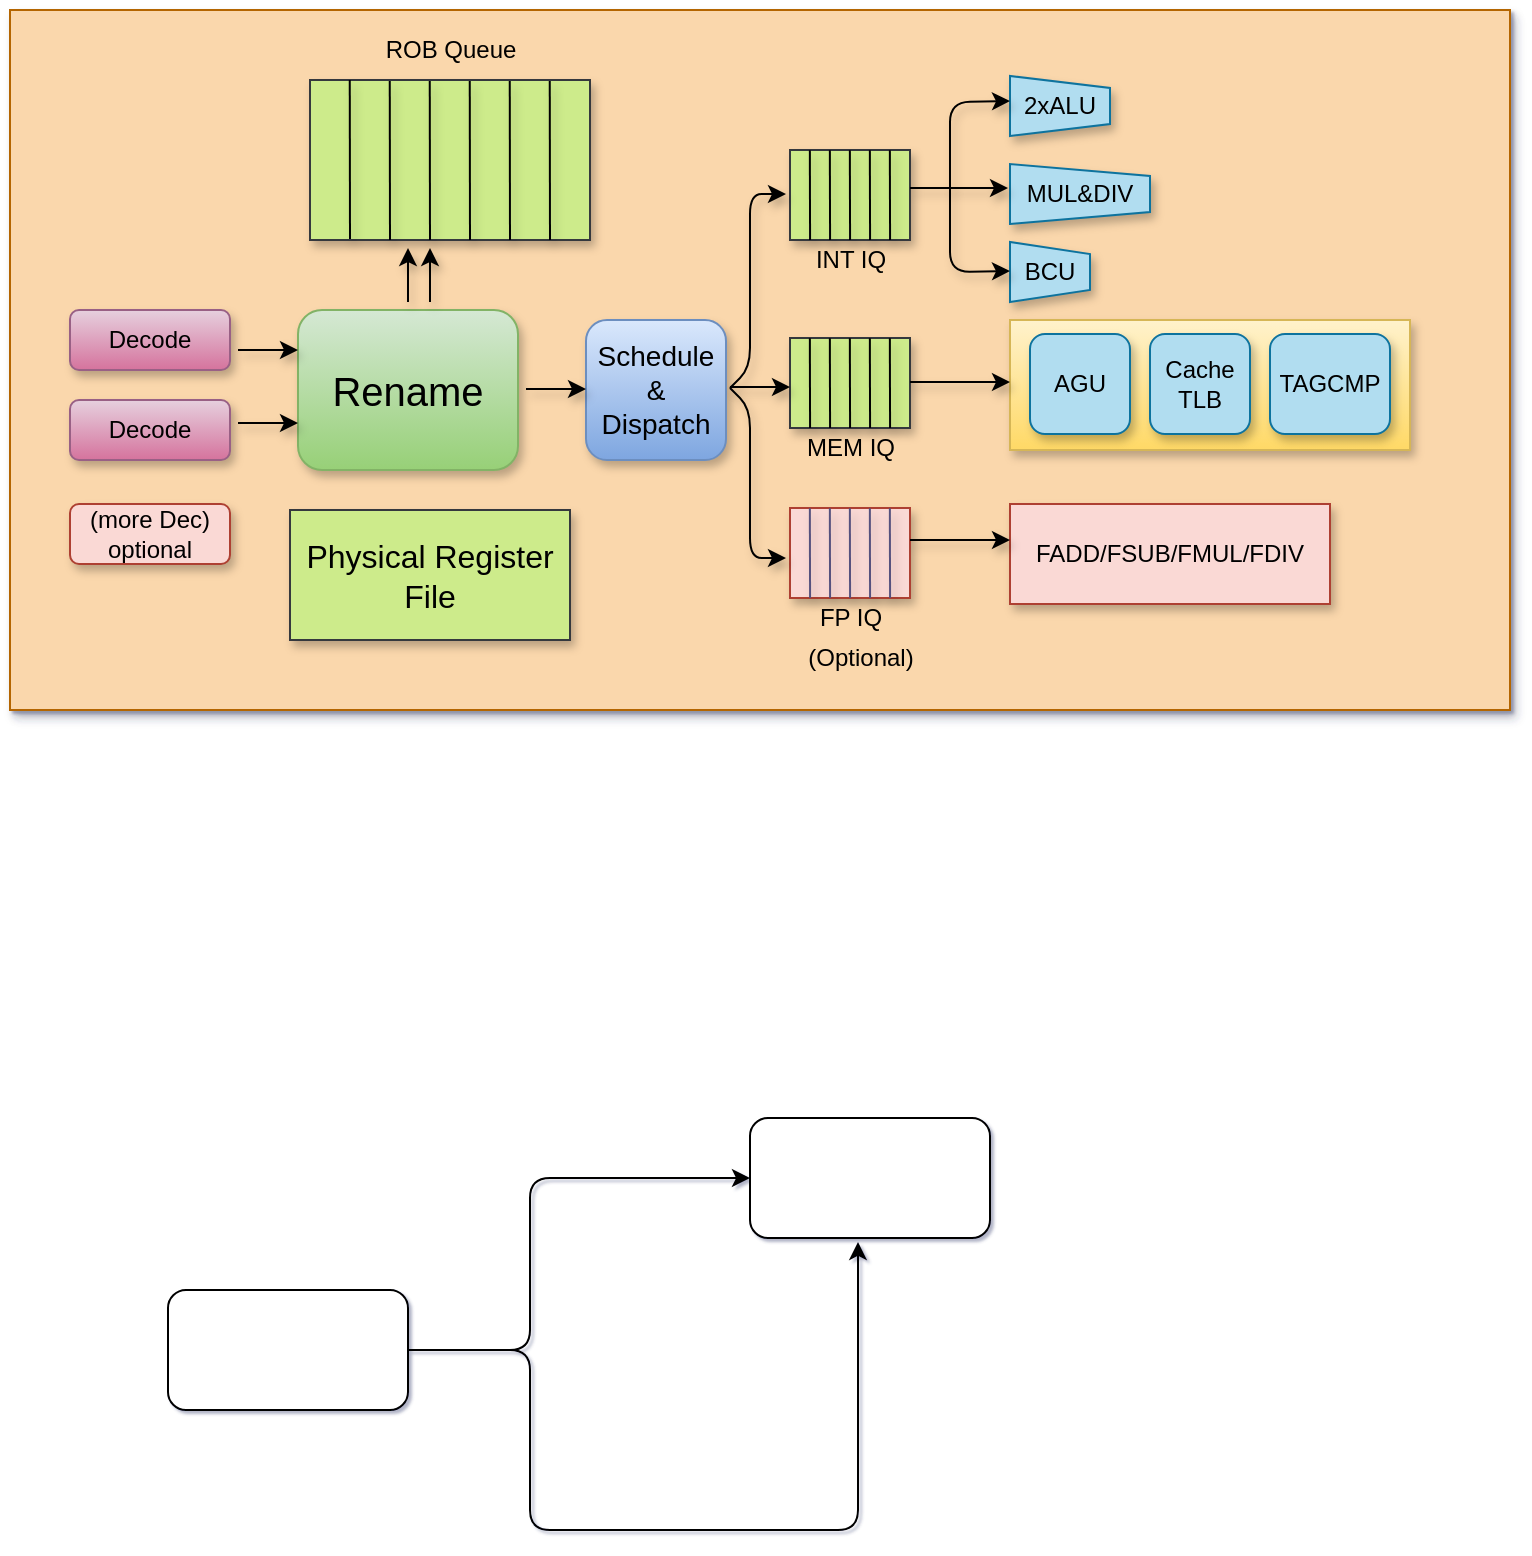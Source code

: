 <mxfile version="12.3.2" type="device" pages="1"><diagram id="cyuIXxctBge4k5hBT73x" name="Page-1"><mxGraphModel dx="852" dy="494" grid="1" gridSize="10" guides="1" tooltips="1" connect="1" arrows="1" fold="1" page="1" pageScale="1" pageWidth="827" pageHeight="1169" math="0" shadow="1"><root><mxCell id="0"/><mxCell id="1" parent="0"/><mxCell id="Bk3wlanV2xnktulfWMfG-70" value="" style="rounded=0;whiteSpace=wrap;html=1;shadow=1;fillColor=#fad7ac;strokeColor=#b46504;" parent="1" vertex="1"><mxGeometry x="60" width="750" height="350" as="geometry"/></mxCell><mxCell id="Bk3wlanV2xnktulfWMfG-1" value="Decode" style="rounded=1;whiteSpace=wrap;html=1;shadow=1;gradientColor=#d5739d;fillColor=#e6d0de;strokeColor=#996185;" parent="1" vertex="1"><mxGeometry x="90" y="150" width="80" height="30" as="geometry"/></mxCell><mxCell id="Bk3wlanV2xnktulfWMfG-3" value="&lt;font style=&quot;font-size: 20px&quot;&gt;Rename&lt;/font&gt;" style="rounded=1;whiteSpace=wrap;html=1;shadow=1;fillColor=#d5e8d4;strokeColor=#82b366;gradientColor=#97d077;" parent="1" vertex="1"><mxGeometry x="204" y="150" width="110" height="80" as="geometry"/></mxCell><mxCell id="Bk3wlanV2xnktulfWMfG-5" value="Decode" style="rounded=1;whiteSpace=wrap;html=1;shadow=1;gradientColor=#d5739d;fillColor=#e6d0de;strokeColor=#996185;" parent="1" vertex="1"><mxGeometry x="90" y="195" width="80" height="30" as="geometry"/></mxCell><mxCell id="Bk3wlanV2xnktulfWMfG-6" value="" style="rounded=0;whiteSpace=wrap;html=1;shadow=1;fillColor=#cdeb8b;strokeColor=#36393d;" parent="1" vertex="1"><mxGeometry x="450" y="70" width="60" height="45" as="geometry"/></mxCell><mxCell id="Bk3wlanV2xnktulfWMfG-7" value="" style="endArrow=none;html=1;exitX=0.192;exitY=1;exitDx=0;exitDy=0;exitPerimeter=0;entryX=0.191;entryY=0.004;entryDx=0;entryDy=0;entryPerimeter=0;shadow=1;" parent="1" edge="1"><mxGeometry width="50" height="50" relative="1" as="geometry"><mxPoint x="460.04" y="115" as="sourcePoint"/><mxPoint x="459.92" y="70.18" as="targetPoint"/></mxGeometry></mxCell><mxCell id="Bk3wlanV2xnktulfWMfG-8" value="" style="endArrow=none;html=1;exitX=0.192;exitY=1;exitDx=0;exitDy=0;exitPerimeter=0;entryX=0.191;entryY=0.004;entryDx=0;entryDy=0;entryPerimeter=0;shadow=1;" parent="1" edge="1"><mxGeometry width="50" height="50" relative="1" as="geometry"><mxPoint x="470.04" y="115" as="sourcePoint"/><mxPoint x="469.92" y="70.18" as="targetPoint"/></mxGeometry></mxCell><mxCell id="Bk3wlanV2xnktulfWMfG-9" value="" style="endArrow=none;html=1;exitX=0.192;exitY=1;exitDx=0;exitDy=0;exitPerimeter=0;entryX=0.191;entryY=0.004;entryDx=0;entryDy=0;entryPerimeter=0;shadow=1;" parent="1" edge="1"><mxGeometry width="50" height="50" relative="1" as="geometry"><mxPoint x="480.04" y="115" as="sourcePoint"/><mxPoint x="479.92" y="70.18" as="targetPoint"/></mxGeometry></mxCell><mxCell id="Bk3wlanV2xnktulfWMfG-10" value="" style="endArrow=none;html=1;exitX=0.192;exitY=1;exitDx=0;exitDy=0;exitPerimeter=0;entryX=0.191;entryY=0.004;entryDx=0;entryDy=0;entryPerimeter=0;shadow=1;" parent="1" edge="1"><mxGeometry width="50" height="50" relative="1" as="geometry"><mxPoint x="490.04" y="115" as="sourcePoint"/><mxPoint x="489.92" y="70.18" as="targetPoint"/></mxGeometry></mxCell><mxCell id="Bk3wlanV2xnktulfWMfG-11" value="" style="endArrow=none;html=1;exitX=0.192;exitY=1;exitDx=0;exitDy=0;exitPerimeter=0;entryX=0.191;entryY=0.004;entryDx=0;entryDy=0;entryPerimeter=0;shadow=1;" parent="1" edge="1"><mxGeometry width="50" height="50" relative="1" as="geometry"><mxPoint x="500.04" y="115" as="sourcePoint"/><mxPoint x="499.92" y="70.18" as="targetPoint"/></mxGeometry></mxCell><mxCell id="Bk3wlanV2xnktulfWMfG-12" value="&lt;font style=&quot;font-size: 14px&quot;&gt;Schedule &amp;amp;&lt;br&gt;Dispatch&lt;/font&gt;" style="rounded=1;whiteSpace=wrap;html=1;shadow=1;gradientColor=#7ea6e0;fillColor=#dae8fc;strokeColor=#6c8ebf;" parent="1" vertex="1"><mxGeometry x="348" y="155" width="70" height="70" as="geometry"/></mxCell><mxCell id="Bk3wlanV2xnktulfWMfG-13" value="" style="rounded=0;whiteSpace=wrap;html=1;shadow=1;fillColor=#cdeb8b;strokeColor=#36393d;" parent="1" vertex="1"><mxGeometry x="450" y="164" width="60" height="45" as="geometry"/></mxCell><mxCell id="Bk3wlanV2xnktulfWMfG-14" value="" style="endArrow=none;html=1;exitX=0.192;exitY=1;exitDx=0;exitDy=0;exitPerimeter=0;entryX=0.191;entryY=0.004;entryDx=0;entryDy=0;entryPerimeter=0;shadow=1;" parent="1" edge="1"><mxGeometry width="50" height="50" relative="1" as="geometry"><mxPoint x="460.04" y="209.0" as="sourcePoint"/><mxPoint x="459.92" y="164.18" as="targetPoint"/></mxGeometry></mxCell><mxCell id="Bk3wlanV2xnktulfWMfG-15" value="" style="endArrow=none;html=1;exitX=0.192;exitY=1;exitDx=0;exitDy=0;exitPerimeter=0;entryX=0.191;entryY=0.004;entryDx=0;entryDy=0;entryPerimeter=0;shadow=1;" parent="1" edge="1"><mxGeometry width="50" height="50" relative="1" as="geometry"><mxPoint x="470.04" y="209.0" as="sourcePoint"/><mxPoint x="469.92" y="164.18" as="targetPoint"/></mxGeometry></mxCell><mxCell id="Bk3wlanV2xnktulfWMfG-16" value="" style="endArrow=none;html=1;exitX=0.192;exitY=1;exitDx=0;exitDy=0;exitPerimeter=0;entryX=0.191;entryY=0.004;entryDx=0;entryDy=0;entryPerimeter=0;shadow=1;" parent="1" edge="1"><mxGeometry width="50" height="50" relative="1" as="geometry"><mxPoint x="480.04" y="209.0" as="sourcePoint"/><mxPoint x="479.92" y="164.18" as="targetPoint"/></mxGeometry></mxCell><mxCell id="Bk3wlanV2xnktulfWMfG-17" value="" style="endArrow=none;html=1;exitX=0.192;exitY=1;exitDx=0;exitDy=0;exitPerimeter=0;entryX=0.191;entryY=0.004;entryDx=0;entryDy=0;entryPerimeter=0;shadow=1;" parent="1" edge="1"><mxGeometry width="50" height="50" relative="1" as="geometry"><mxPoint x="490.04" y="209.0" as="sourcePoint"/><mxPoint x="489.92" y="164.18" as="targetPoint"/></mxGeometry></mxCell><mxCell id="Bk3wlanV2xnktulfWMfG-18" value="" style="endArrow=none;html=1;exitX=0.192;exitY=1;exitDx=0;exitDy=0;exitPerimeter=0;entryX=0.191;entryY=0.004;entryDx=0;entryDy=0;entryPerimeter=0;shadow=1;" parent="1" edge="1"><mxGeometry width="50" height="50" relative="1" as="geometry"><mxPoint x="500.04" y="209.0" as="sourcePoint"/><mxPoint x="499.92" y="164.18" as="targetPoint"/></mxGeometry></mxCell><mxCell id="Bk3wlanV2xnktulfWMfG-19" value="" style="rounded=0;whiteSpace=wrap;html=1;fillColor=#fad9d5;strokeColor=#ae4132;shadow=1;" parent="1" vertex="1"><mxGeometry x="450" y="249" width="60" height="45" as="geometry"/></mxCell><mxCell id="Bk3wlanV2xnktulfWMfG-20" value="" style="endArrow=none;html=1;exitX=0.192;exitY=1;exitDx=0;exitDy=0;exitPerimeter=0;entryX=0.191;entryY=0.004;entryDx=0;entryDy=0;entryPerimeter=0;fillColor=#d0cee2;strokeColor=#56517e;shadow=1;" parent="1" edge="1"><mxGeometry width="50" height="50" relative="1" as="geometry"><mxPoint x="460.04" y="294.0" as="sourcePoint"/><mxPoint x="459.92" y="249.18" as="targetPoint"/></mxGeometry></mxCell><mxCell id="Bk3wlanV2xnktulfWMfG-21" value="" style="endArrow=none;html=1;exitX=0.192;exitY=1;exitDx=0;exitDy=0;exitPerimeter=0;entryX=0.191;entryY=0.004;entryDx=0;entryDy=0;entryPerimeter=0;fillColor=#d0cee2;strokeColor=#56517e;shadow=1;" parent="1" edge="1"><mxGeometry width="50" height="50" relative="1" as="geometry"><mxPoint x="470.04" y="294.0" as="sourcePoint"/><mxPoint x="469.92" y="249.18" as="targetPoint"/></mxGeometry></mxCell><mxCell id="Bk3wlanV2xnktulfWMfG-22" value="" style="endArrow=none;html=1;exitX=0.192;exitY=1;exitDx=0;exitDy=0;exitPerimeter=0;entryX=0.191;entryY=0.004;entryDx=0;entryDy=0;entryPerimeter=0;fillColor=#d0cee2;strokeColor=#56517e;shadow=1;" parent="1" edge="1"><mxGeometry width="50" height="50" relative="1" as="geometry"><mxPoint x="480.04" y="294.0" as="sourcePoint"/><mxPoint x="479.92" y="249.18" as="targetPoint"/></mxGeometry></mxCell><mxCell id="Bk3wlanV2xnktulfWMfG-23" value="" style="endArrow=none;html=1;exitX=0.192;exitY=1;exitDx=0;exitDy=0;exitPerimeter=0;entryX=0.191;entryY=0.004;entryDx=0;entryDy=0;entryPerimeter=0;fillColor=#d0cee2;strokeColor=#56517e;shadow=1;" parent="1" edge="1"><mxGeometry width="50" height="50" relative="1" as="geometry"><mxPoint x="490.04" y="294.0" as="sourcePoint"/><mxPoint x="489.92" y="249.18" as="targetPoint"/></mxGeometry></mxCell><mxCell id="Bk3wlanV2xnktulfWMfG-24" value="" style="endArrow=none;html=1;exitX=0.192;exitY=1;exitDx=0;exitDy=0;exitPerimeter=0;entryX=0.191;entryY=0.004;entryDx=0;entryDy=0;entryPerimeter=0;fillColor=#d0cee2;strokeColor=#56517e;shadow=1;" parent="1" edge="1"><mxGeometry width="50" height="50" relative="1" as="geometry"><mxPoint x="500.04" y="294.0" as="sourcePoint"/><mxPoint x="499.92" y="249.18" as="targetPoint"/></mxGeometry></mxCell><mxCell id="Bk3wlanV2xnktulfWMfG-25" value="INT IQ" style="text;html=1;align=center;verticalAlign=middle;resizable=0;points=[];;autosize=1;shadow=1;" parent="1" vertex="1"><mxGeometry x="455" y="115" width="50" height="20" as="geometry"/></mxCell><mxCell id="Bk3wlanV2xnktulfWMfG-26" value="MEM IQ" style="text;html=1;align=center;verticalAlign=middle;resizable=0;points=[];;autosize=1;shadow=1;" parent="1" vertex="1"><mxGeometry x="450" y="209" width="60" height="20" as="geometry"/></mxCell><mxCell id="Bk3wlanV2xnktulfWMfG-27" value="FP IQ" style="text;html=1;align=center;verticalAlign=middle;resizable=0;points=[];;autosize=1;shadow=1;" parent="1" vertex="1"><mxGeometry x="455" y="294" width="50" height="20" as="geometry"/></mxCell><mxCell id="Bk3wlanV2xnktulfWMfG-28" value="(Optional)" style="text;html=1;align=center;verticalAlign=middle;resizable=0;points=[];;autosize=1;shadow=1;" parent="1" vertex="1"><mxGeometry x="450" y="314" width="70" height="20" as="geometry"/></mxCell><mxCell id="Bk3wlanV2xnktulfWMfG-29" value="2xALU" style="shape=trapezoid;perimeter=trapezoidPerimeter;whiteSpace=wrap;html=1;flipV=1;direction=south;shadow=1;fillColor=#b1ddf0;strokeColor=#10739e;" parent="1" vertex="1"><mxGeometry x="560" y="33" width="50" height="30" as="geometry"/></mxCell><mxCell id="Bk3wlanV2xnktulfWMfG-31" value="" style="rounded=0;whiteSpace=wrap;html=1;shadow=1;fillColor=#cdeb8b;strokeColor=#36393d;" parent="1" vertex="1"><mxGeometry x="210" y="35" width="140" height="80" as="geometry"/></mxCell><mxCell id="Bk3wlanV2xnktulfWMfG-33" value="" style="endArrow=none;html=1;entryX=0.168;entryY=0.006;entryDx=0;entryDy=0;entryPerimeter=0;shadow=1;" parent="1" edge="1"><mxGeometry width="50" height="50" relative="1" as="geometry"><mxPoint x="250" y="115" as="sourcePoint"/><mxPoint x="249.88" y="35.48" as="targetPoint"/></mxGeometry></mxCell><mxCell id="Bk3wlanV2xnktulfWMfG-34" value="" style="endArrow=none;html=1;entryX=0.168;entryY=0.006;entryDx=0;entryDy=0;entryPerimeter=0;shadow=1;" parent="1" edge="1"><mxGeometry width="50" height="50" relative="1" as="geometry"><mxPoint x="270" y="115" as="sourcePoint"/><mxPoint x="269.88" y="35.48" as="targetPoint"/></mxGeometry></mxCell><mxCell id="Bk3wlanV2xnktulfWMfG-35" value="" style="endArrow=none;html=1;entryX=0.168;entryY=0.006;entryDx=0;entryDy=0;entryPerimeter=0;shadow=1;" parent="1" edge="1"><mxGeometry width="50" height="50" relative="1" as="geometry"><mxPoint x="290" y="115" as="sourcePoint"/><mxPoint x="289.88" y="35.48" as="targetPoint"/></mxGeometry></mxCell><mxCell id="Bk3wlanV2xnktulfWMfG-36" value="" style="endArrow=none;html=1;entryX=0.168;entryY=0.006;entryDx=0;entryDy=0;entryPerimeter=0;shadow=1;" parent="1" edge="1"><mxGeometry width="50" height="50" relative="1" as="geometry"><mxPoint x="310" y="115" as="sourcePoint"/><mxPoint x="309.88" y="35.48" as="targetPoint"/></mxGeometry></mxCell><mxCell id="Bk3wlanV2xnktulfWMfG-37" value="" style="endArrow=none;html=1;entryX=0.168;entryY=0.006;entryDx=0;entryDy=0;entryPerimeter=0;shadow=1;" parent="1" edge="1"><mxGeometry width="50" height="50" relative="1" as="geometry"><mxPoint x="330" y="115" as="sourcePoint"/><mxPoint x="329.88" y="35.48" as="targetPoint"/></mxGeometry></mxCell><mxCell id="Bk3wlanV2xnktulfWMfG-38" value="" style="endArrow=none;html=1;entryX=0.168;entryY=0.006;entryDx=0;entryDy=0;entryPerimeter=0;shadow=1;" parent="1" edge="1"><mxGeometry width="50" height="50" relative="1" as="geometry"><mxPoint x="230" y="114.5" as="sourcePoint"/><mxPoint x="229.88" y="34.98" as="targetPoint"/></mxGeometry></mxCell><mxCell id="Bk3wlanV2xnktulfWMfG-39" value="ROB Queue" style="text;html=1;align=center;verticalAlign=middle;resizable=0;points=[];;autosize=1;shadow=1;" parent="1" vertex="1"><mxGeometry x="240" y="10" width="80" height="20" as="geometry"/></mxCell><mxCell id="Bk3wlanV2xnktulfWMfG-40" value="MUL&amp;amp;DIV" style="shape=trapezoid;perimeter=trapezoidPerimeter;whiteSpace=wrap;html=1;flipV=1;direction=south;shadow=1;fillColor=#b1ddf0;strokeColor=#10739e;" parent="1" vertex="1"><mxGeometry x="560" y="77" width="70" height="30" as="geometry"/></mxCell><mxCell id="Bk3wlanV2xnktulfWMfG-41" value="BCU" style="shape=trapezoid;perimeter=trapezoidPerimeter;whiteSpace=wrap;html=1;flipV=1;direction=south;shadow=1;fillColor=#b1ddf0;strokeColor=#10739e;" parent="1" vertex="1"><mxGeometry x="560" y="116" width="40" height="30" as="geometry"/></mxCell><mxCell id="Bk3wlanV2xnktulfWMfG-42" value="" style="rounded=0;whiteSpace=wrap;html=1;shadow=1;gradientColor=#ffd966;fillColor=#fff2cc;strokeColor=#d6b656;" parent="1" vertex="1"><mxGeometry x="560" y="155" width="200" height="65" as="geometry"/></mxCell><mxCell id="Bk3wlanV2xnktulfWMfG-43" value="FADD/FSUB/FMUL/FDIV" style="rounded=0;whiteSpace=wrap;html=1;fillColor=#fad9d5;strokeColor=#ae4132;shadow=1;" parent="1" vertex="1"><mxGeometry x="560" y="247" width="160" height="50" as="geometry"/></mxCell><mxCell id="Bk3wlanV2xnktulfWMfG-45" value="AGU" style="rounded=1;whiteSpace=wrap;html=1;shadow=1;fillColor=#b1ddf0;strokeColor=#10739e;" parent="1" vertex="1"><mxGeometry x="570" y="162" width="50" height="50" as="geometry"/></mxCell><mxCell id="Bk3wlanV2xnktulfWMfG-46" value="Cache&lt;br&gt;TLB" style="rounded=1;whiteSpace=wrap;html=1;shadow=1;fillColor=#b1ddf0;strokeColor=#10739e;" parent="1" vertex="1"><mxGeometry x="630" y="162" width="50" height="50" as="geometry"/></mxCell><mxCell id="Bk3wlanV2xnktulfWMfG-47" value="TAGCMP" style="rounded=1;whiteSpace=wrap;html=1;shadow=1;fillColor=#b1ddf0;strokeColor=#10739e;" parent="1" vertex="1"><mxGeometry x="690" y="162" width="60" height="50" as="geometry"/></mxCell><mxCell id="Bk3wlanV2xnktulfWMfG-48" value="&lt;font style=&quot;font-size: 16px&quot;&gt;Physical Register File&lt;/font&gt;" style="rounded=0;whiteSpace=wrap;html=1;shadow=1;fillColor=#cdeb8b;strokeColor=#36393d;" parent="1" vertex="1"><mxGeometry x="200" y="250" width="140" height="65" as="geometry"/></mxCell><mxCell id="Bk3wlanV2xnktulfWMfG-52" value="" style="endArrow=classic;html=1;shadow=1;" parent="1" edge="1"><mxGeometry width="50" height="50" relative="1" as="geometry"><mxPoint x="318" y="189.5" as="sourcePoint"/><mxPoint x="348" y="189.5" as="targetPoint"/></mxGeometry></mxCell><mxCell id="Bk3wlanV2xnktulfWMfG-54" value="" style="endArrow=classic;html=1;shadow=1;" parent="1" edge="1"><mxGeometry width="50" height="50" relative="1" as="geometry"><mxPoint x="174" y="170.0" as="sourcePoint"/><mxPoint x="204" y="170.0" as="targetPoint"/></mxGeometry></mxCell><mxCell id="Bk3wlanV2xnktulfWMfG-55" value="" style="endArrow=classic;html=1;shadow=1;" parent="1" edge="1"><mxGeometry width="50" height="50" relative="1" as="geometry"><mxPoint x="174" y="206.5" as="sourcePoint"/><mxPoint x="204" y="206.5" as="targetPoint"/></mxGeometry></mxCell><mxCell id="Bk3wlanV2xnktulfWMfG-56" value="" style="endArrow=classic;html=1;shadow=1;" parent="1" edge="1"><mxGeometry width="50" height="50" relative="1" as="geometry"><mxPoint x="420" y="188.5" as="sourcePoint"/><mxPoint x="450" y="188.5" as="targetPoint"/></mxGeometry></mxCell><mxCell id="Bk3wlanV2xnktulfWMfG-57" value="" style="endArrow=classic;html=1;shadow=1;" parent="1" edge="1"><mxGeometry width="50" height="50" relative="1" as="geometry"><mxPoint x="420" y="189" as="sourcePoint"/><mxPoint x="448" y="92.0" as="targetPoint"/><Array as="points"><mxPoint x="430" y="179"/><mxPoint x="430" y="92"/></Array></mxGeometry></mxCell><mxCell id="Bk3wlanV2xnktulfWMfG-59" value="" style="endArrow=classic;html=1;shadow=1;" parent="1" edge="1"><mxGeometry width="50" height="50" relative="1" as="geometry"><mxPoint x="420" y="189" as="sourcePoint"/><mxPoint x="448.0" y="274" as="targetPoint"/><Array as="points"><mxPoint x="430" y="199"/><mxPoint x="430" y="274"/></Array></mxGeometry></mxCell><mxCell id="Bk3wlanV2xnktulfWMfG-60" value="" style="endArrow=classic;html=1;shadow=1;" parent="1" edge="1"><mxGeometry width="50" height="50" relative="1" as="geometry"><mxPoint x="530" y="89" as="sourcePoint"/><mxPoint x="560" y="45.5" as="targetPoint"/><Array as="points"><mxPoint x="530" y="46"/></Array></mxGeometry></mxCell><mxCell id="Bk3wlanV2xnktulfWMfG-61" value="" style="endArrow=classic;html=1;exitX=1;exitY=0.422;exitDx=0;exitDy=0;exitPerimeter=0;shadow=1;" parent="1" source="Bk3wlanV2xnktulfWMfG-6" edge="1"><mxGeometry width="50" height="50" relative="1" as="geometry"><mxPoint x="521" y="89" as="sourcePoint"/><mxPoint x="559" y="89" as="targetPoint"/></mxGeometry></mxCell><mxCell id="Bk3wlanV2xnktulfWMfG-62" value="" style="endArrow=classic;html=1;shadow=1;" parent="1" edge="1"><mxGeometry width="50" height="50" relative="1" as="geometry"><mxPoint x="530" y="89" as="sourcePoint"/><mxPoint x="560" y="130.5" as="targetPoint"/><Array as="points"><mxPoint x="530" y="131"/></Array></mxGeometry></mxCell><mxCell id="Bk3wlanV2xnktulfWMfG-64" value="" style="endArrow=classic;html=1;entryX=0;entryY=0.5;entryDx=0;entryDy=0;shadow=1;" parent="1" edge="1"><mxGeometry width="50" height="50" relative="1" as="geometry"><mxPoint x="510" y="265" as="sourcePoint"/><mxPoint x="560" y="265" as="targetPoint"/></mxGeometry></mxCell><mxCell id="Bk3wlanV2xnktulfWMfG-65" value="" style="endArrow=classic;html=1;entryX=0;entryY=0.5;entryDx=0;entryDy=0;shadow=1;" parent="1" edge="1"><mxGeometry width="50" height="50" relative="1" as="geometry"><mxPoint x="510" y="186" as="sourcePoint"/><mxPoint x="560" y="186" as="targetPoint"/></mxGeometry></mxCell><mxCell id="Bk3wlanV2xnktulfWMfG-67" value="(more Dec)&lt;br&gt;optional" style="rounded=1;whiteSpace=wrap;html=1;fillColor=#fad9d5;strokeColor=#ae4132;shadow=1;" parent="1" vertex="1"><mxGeometry x="90" y="247" width="80" height="30" as="geometry"/></mxCell><mxCell id="Bk3wlanV2xnktulfWMfG-68" value="" style="endArrow=classic;html=1;shadow=1;" parent="1" edge="1"><mxGeometry width="50" height="50" relative="1" as="geometry"><mxPoint x="259" y="146" as="sourcePoint"/><mxPoint x="259" y="119" as="targetPoint"/></mxGeometry></mxCell><mxCell id="Bk3wlanV2xnktulfWMfG-69" value="" style="endArrow=classic;html=1;shadow=1;" parent="1" edge="1"><mxGeometry width="50" height="50" relative="1" as="geometry"><mxPoint x="270" y="146" as="sourcePoint"/><mxPoint x="270" y="119" as="targetPoint"/></mxGeometry></mxCell><mxCell id="z7qcr8lclwvNT-4uVJUr-1" value="" style="endArrow=classic;html=1;entryX=0;entryY=0.5;entryDx=0;entryDy=0;rounded=1;" edge="1" parent="1" target="z7qcr8lclwvNT-4uVJUr-2"><mxGeometry width="50" height="50" relative="1" as="geometry"><mxPoint x="259" y="670" as="sourcePoint"/><mxPoint x="309" y="620" as="targetPoint"/><Array as="points"><mxPoint x="320" y="670"/><mxPoint x="320" y="584"/></Array></mxGeometry></mxCell><mxCell id="z7qcr8lclwvNT-4uVJUr-2" value="" style="rounded=1;whiteSpace=wrap;html=1;" vertex="1" parent="1"><mxGeometry x="430" y="554" width="120" height="60" as="geometry"/></mxCell><mxCell id="z7qcr8lclwvNT-4uVJUr-4" style="edgeStyle=orthogonalEdgeStyle;rounded=1;orthogonalLoop=1;jettySize=auto;html=1;entryX=0.45;entryY=1.033;entryDx=0;entryDy=0;entryPerimeter=0;" edge="1" parent="1" source="z7qcr8lclwvNT-4uVJUr-3" target="z7qcr8lclwvNT-4uVJUr-2"><mxGeometry relative="1" as="geometry"><Array as="points"><mxPoint x="320" y="670"/><mxPoint x="320" y="760"/><mxPoint x="484" y="760"/></Array></mxGeometry></mxCell><mxCell id="z7qcr8lclwvNT-4uVJUr-3" value="" style="rounded=1;whiteSpace=wrap;html=1;" vertex="1" parent="1"><mxGeometry x="139" y="640" width="120" height="60" as="geometry"/></mxCell></root></mxGraphModel></diagram></mxfile>